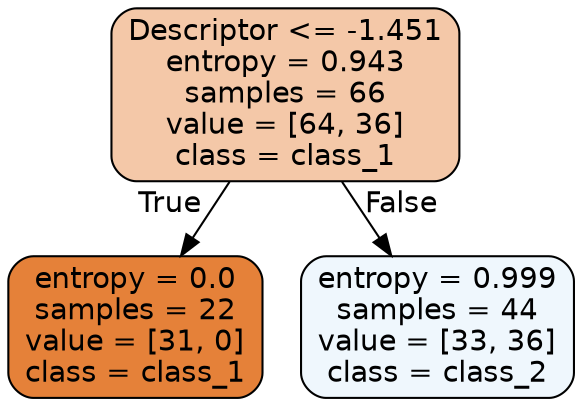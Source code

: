 digraph Tree {
node [shape=box, style="filled, rounded", color="black", fontname="helvetica"] ;
edge [fontname="helvetica"] ;
0 [label="Descriptor <= -1.451\nentropy = 0.943\nsamples = 66\nvalue = [64, 36]\nclass = class_1", fillcolor="#f4c8a8"] ;
1 [label="entropy = 0.0\nsamples = 22\nvalue = [31, 0]\nclass = class_1", fillcolor="#e58139"] ;
0 -> 1 [labeldistance=2.5, labelangle=45, headlabel="True"] ;
2 [label="entropy = 0.999\nsamples = 44\nvalue = [33, 36]\nclass = class_2", fillcolor="#eff7fd"] ;
0 -> 2 [labeldistance=2.5, labelangle=-45, headlabel="False"] ;
}